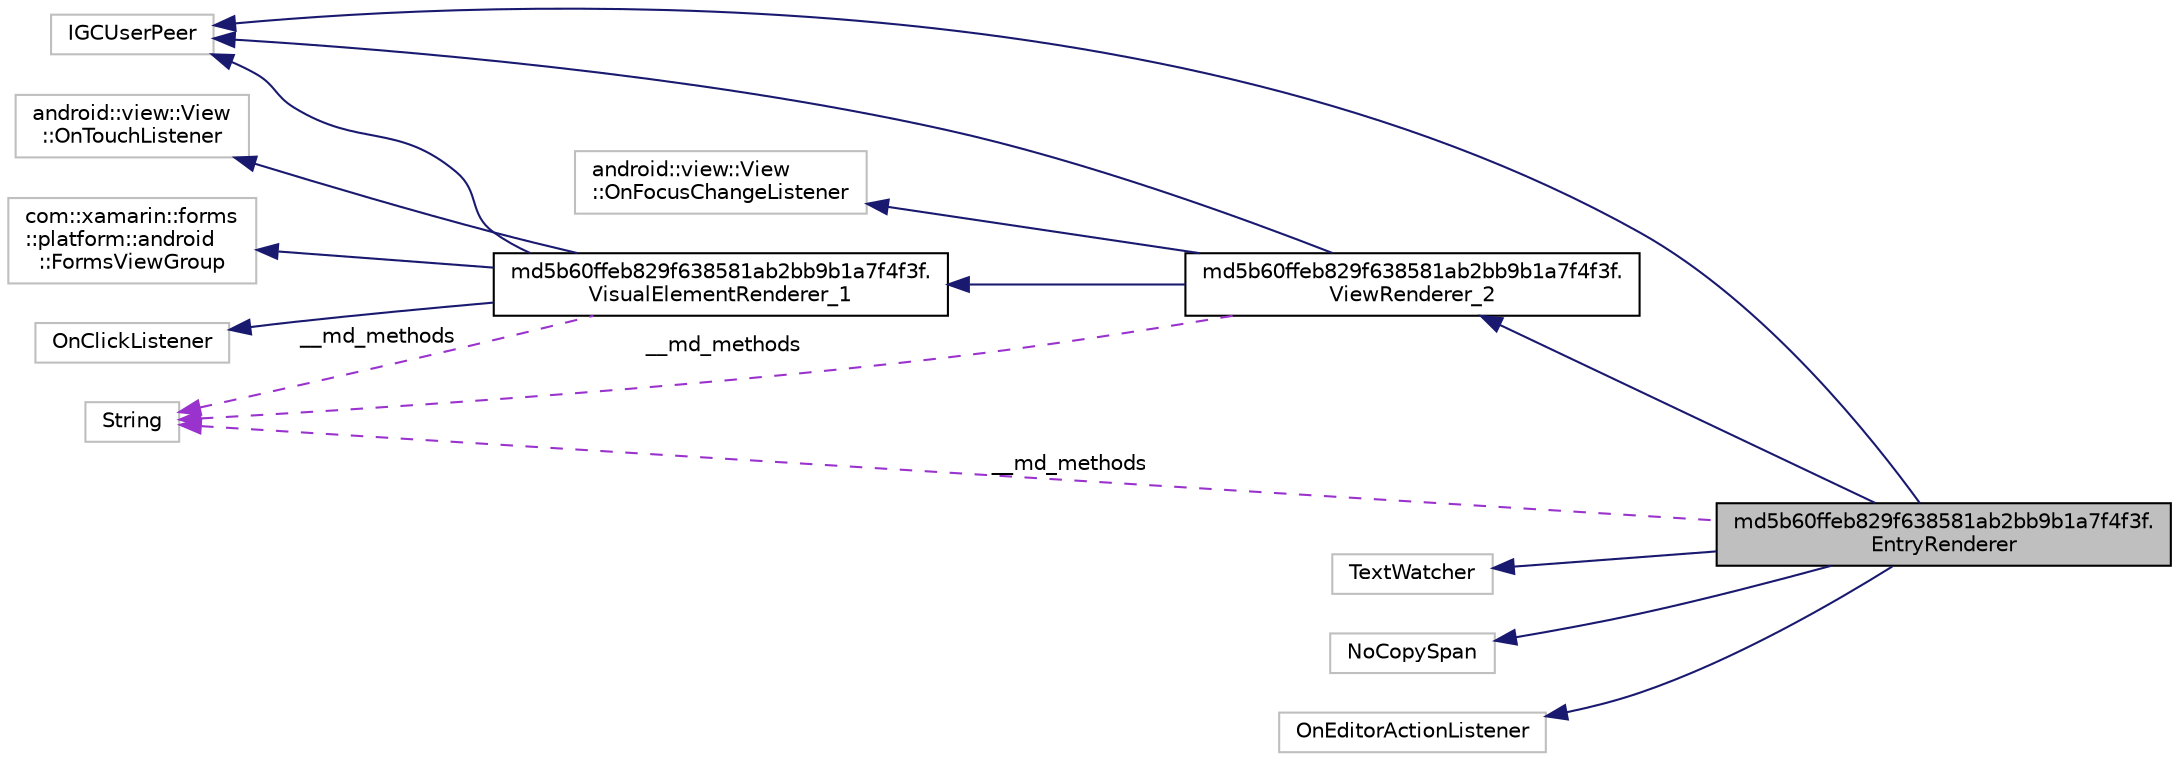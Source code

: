 digraph "md5b60ffeb829f638581ab2bb9b1a7f4f3f.EntryRenderer"
{
  edge [fontname="Helvetica",fontsize="10",labelfontname="Helvetica",labelfontsize="10"];
  node [fontname="Helvetica",fontsize="10",shape=record];
  rankdir="LR";
  Node11 [label="md5b60ffeb829f638581ab2bb9b1a7f4f3f.\lEntryRenderer",height=0.2,width=0.4,color="black", fillcolor="grey75", style="filled", fontcolor="black"];
  Node12 -> Node11 [dir="back",color="midnightblue",fontsize="10",style="solid",fontname="Helvetica"];
  Node12 [label="md5b60ffeb829f638581ab2bb9b1a7f4f3f.\lViewRenderer_2",height=0.2,width=0.4,color="black", fillcolor="white", style="filled",URL="$classmd5b60ffeb829f638581ab2bb9b1a7f4f3f_1_1_view_renderer__2.html"];
  Node13 -> Node12 [dir="back",color="midnightblue",fontsize="10",style="solid",fontname="Helvetica"];
  Node13 [label="md5b60ffeb829f638581ab2bb9b1a7f4f3f.\lVisualElementRenderer_1",height=0.2,width=0.4,color="black", fillcolor="white", style="filled",URL="$classmd5b60ffeb829f638581ab2bb9b1a7f4f3f_1_1_visual_element_renderer__1.html"];
  Node14 -> Node13 [dir="back",color="midnightblue",fontsize="10",style="solid",fontname="Helvetica"];
  Node14 [label="com::xamarin::forms\l::platform::android\l::FormsViewGroup",height=0.2,width=0.4,color="grey75", fillcolor="white", style="filled"];
  Node15 -> Node13 [dir="back",color="midnightblue",fontsize="10",style="solid",fontname="Helvetica"];
  Node15 [label="IGCUserPeer",height=0.2,width=0.4,color="grey75", fillcolor="white", style="filled"];
  Node16 -> Node13 [dir="back",color="midnightblue",fontsize="10",style="solid",fontname="Helvetica"];
  Node16 [label="android::view::View\l::OnTouchListener",height=0.2,width=0.4,color="grey75", fillcolor="white", style="filled"];
  Node17 -> Node13 [dir="back",color="midnightblue",fontsize="10",style="solid",fontname="Helvetica"];
  Node17 [label="OnClickListener",height=0.2,width=0.4,color="grey75", fillcolor="white", style="filled"];
  Node18 -> Node13 [dir="back",color="darkorchid3",fontsize="10",style="dashed",label=" __md_methods" ,fontname="Helvetica"];
  Node18 [label="String",height=0.2,width=0.4,color="grey75", fillcolor="white", style="filled"];
  Node15 -> Node12 [dir="back",color="midnightblue",fontsize="10",style="solid",fontname="Helvetica"];
  Node19 -> Node12 [dir="back",color="midnightblue",fontsize="10",style="solid",fontname="Helvetica"];
  Node19 [label="android::view::View\l::OnFocusChangeListener",height=0.2,width=0.4,color="grey75", fillcolor="white", style="filled"];
  Node18 -> Node12 [dir="back",color="darkorchid3",fontsize="10",style="dashed",label=" __md_methods" ,fontname="Helvetica"];
  Node15 -> Node11 [dir="back",color="midnightblue",fontsize="10",style="solid",fontname="Helvetica"];
  Node20 -> Node11 [dir="back",color="midnightblue",fontsize="10",style="solid",fontname="Helvetica"];
  Node20 [label="TextWatcher",height=0.2,width=0.4,color="grey75", fillcolor="white", style="filled"];
  Node21 -> Node11 [dir="back",color="midnightblue",fontsize="10",style="solid",fontname="Helvetica"];
  Node21 [label="NoCopySpan",height=0.2,width=0.4,color="grey75", fillcolor="white", style="filled"];
  Node22 -> Node11 [dir="back",color="midnightblue",fontsize="10",style="solid",fontname="Helvetica"];
  Node22 [label="OnEditorActionListener",height=0.2,width=0.4,color="grey75", fillcolor="white", style="filled"];
  Node18 -> Node11 [dir="back",color="darkorchid3",fontsize="10",style="dashed",label=" __md_methods" ,fontname="Helvetica"];
}
